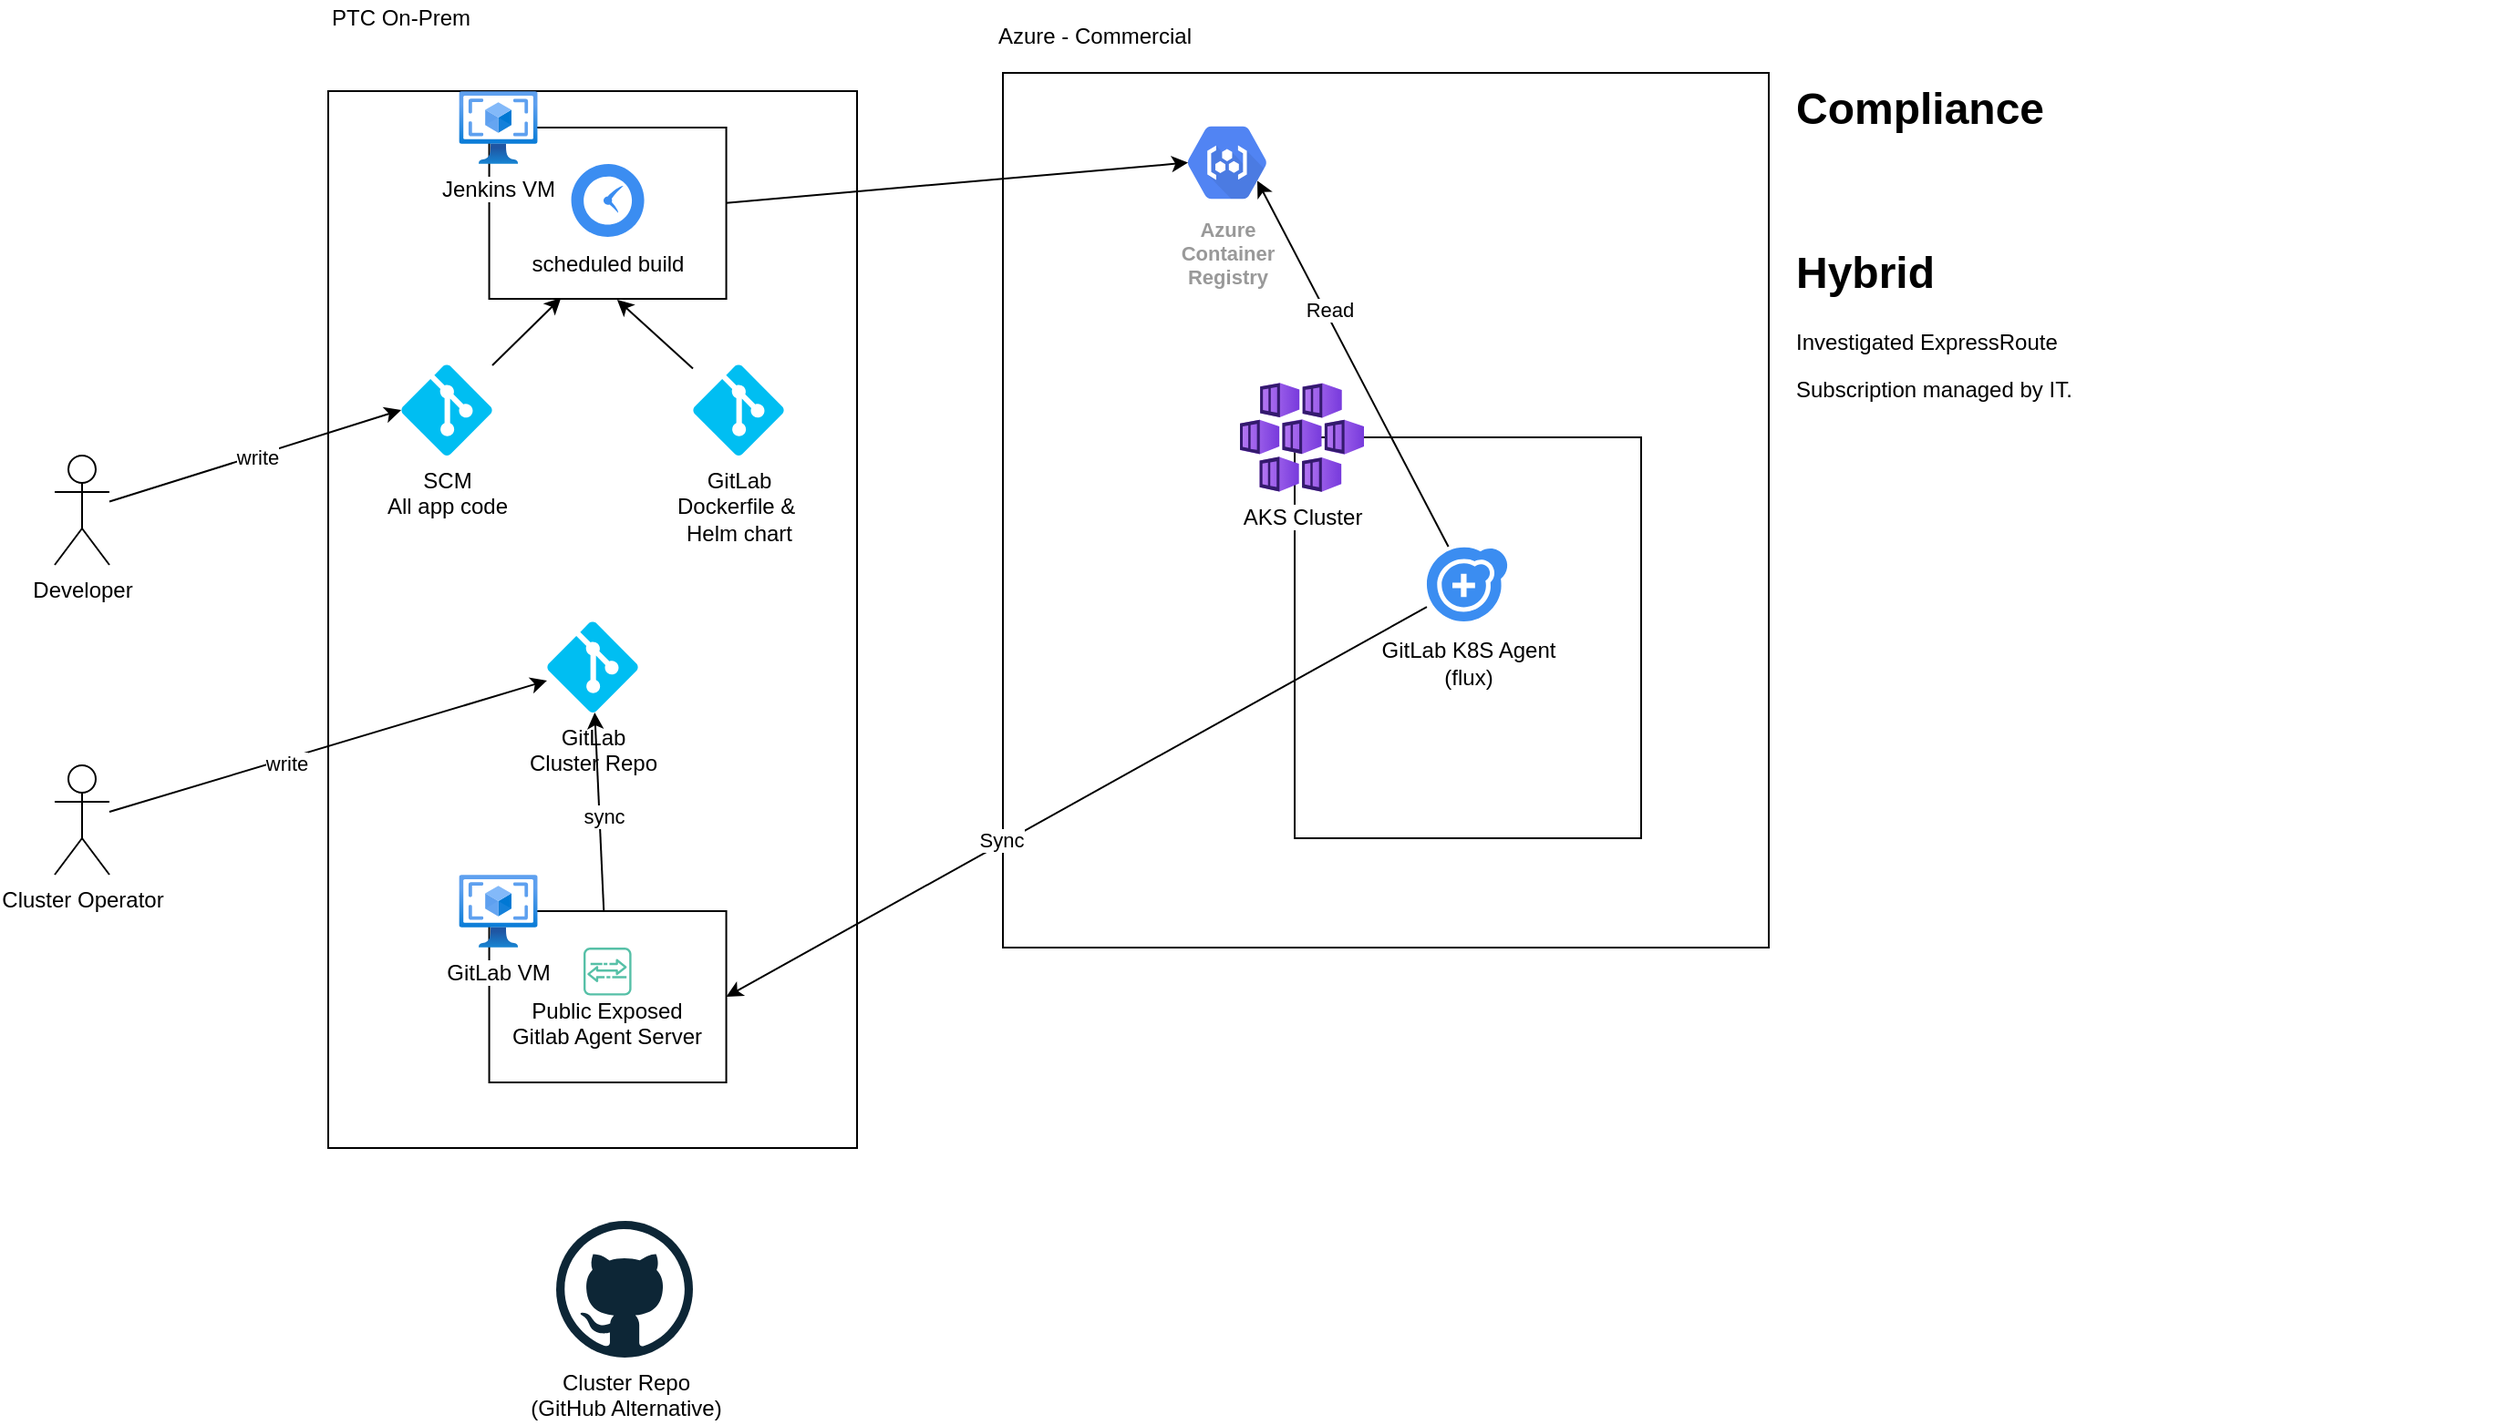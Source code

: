 <mxfile>
    <diagram id="NU2T0rzDUGyVkfuzdm1V" name="Page-1">
        <mxGraphModel dx="1964" dy="951" grid="1" gridSize="10" guides="1" tooltips="1" connect="1" arrows="1" fold="1" page="1" pageScale="1" pageWidth="850" pageHeight="1100" math="0" shadow="0">
            <root>
                <mxCell id="0"/>
                <mxCell id="1" parent="0"/>
                <mxCell id="3" value="" style="rounded=0;whiteSpace=wrap;html=1;" parent="1" vertex="1">
                    <mxGeometry x="100" y="120" width="290" height="580" as="geometry"/>
                </mxCell>
                <mxCell id="2" value="" style="rounded=0;whiteSpace=wrap;html=1;" parent="1" vertex="1">
                    <mxGeometry x="470" y="110" width="420" height="480" as="geometry"/>
                </mxCell>
                <mxCell id="4" value="PTC On-Prem" style="text;html=1;strokeColor=none;fillColor=none;align=center;verticalAlign=middle;whiteSpace=wrap;rounded=0;" parent="1" vertex="1">
                    <mxGeometry x="100" y="70" width="80" height="20" as="geometry"/>
                </mxCell>
                <mxCell id="7" value="Azure - Commercial" style="text;html=1;align=center;verticalAlign=middle;resizable=0;points=[];autosize=1;strokeColor=none;" parent="1" vertex="1">
                    <mxGeometry x="460" y="80" width="120" height="20" as="geometry"/>
                </mxCell>
                <mxCell id="22" style="edgeStyle=none;html=1;entryX=0.547;entryY=1.15;entryDx=0;entryDy=0;entryPerimeter=0;" parent="1" source="8" target="18" edge="1">
                    <mxGeometry relative="1" as="geometry"/>
                </mxCell>
                <mxCell id="8" value="GitLab&lt;br&gt;Dockerfile &amp;amp;&amp;nbsp;&lt;br&gt;Helm chart" style="verticalLabelPosition=bottom;html=1;verticalAlign=top;align=center;strokeColor=none;fillColor=#00BEF2;shape=mxgraph.azure.git_repository;" parent="1" vertex="1">
                    <mxGeometry x="300" y="270" width="50" height="50" as="geometry"/>
                </mxCell>
                <mxCell id="10" value="Azure&lt;br&gt;Container&lt;br&gt;Registry" style="html=1;fillColor=#5184F3;strokeColor=none;verticalAlign=top;labelPosition=center;verticalLabelPosition=bottom;align=center;spacingTop=-6;fontSize=11;fontStyle=1;fontColor=#999999;shape=mxgraph.gcp2.hexIcon;prIcon=container_registry" parent="1" vertex="1">
                    <mxGeometry x="560" y="130" width="66" height="58.5" as="geometry"/>
                </mxCell>
                <mxCell id="21" style="edgeStyle=none;html=1;entryX=0.267;entryY=1.117;entryDx=0;entryDy=0;entryPerimeter=0;" parent="1" source="12" target="18" edge="1">
                    <mxGeometry relative="1" as="geometry"/>
                </mxCell>
                <mxCell id="12" value="SCM&lt;br&gt;All app code" style="verticalLabelPosition=bottom;html=1;verticalAlign=top;align=center;strokeColor=none;fillColor=#00BEF2;shape=mxgraph.azure.git_repository;" parent="1" vertex="1">
                    <mxGeometry x="140" y="270" width="50" height="50" as="geometry"/>
                </mxCell>
                <mxCell id="20" value="" style="group" parent="1" vertex="1" connectable="0">
                    <mxGeometry x="171.71" y="120" width="146.57" height="114" as="geometry"/>
                </mxCell>
                <mxCell id="16" value="" style="rounded=0;whiteSpace=wrap;html=1;" parent="20" vertex="1">
                    <mxGeometry x="16.57" y="20" width="130" height="94" as="geometry"/>
                </mxCell>
                <mxCell id="15" value="Jenkins VM" style="aspect=fixed;html=1;points=[];align=center;image;fontSize=12;image=img/lib/azure2/compute/VM_Images_Classic.svg;" parent="20" vertex="1">
                    <mxGeometry width="43.13" height="40" as="geometry"/>
                </mxCell>
                <mxCell id="19" value="" style="group" parent="20" vertex="1" connectable="0">
                    <mxGeometry x="31.57" y="40" width="105" height="70" as="geometry"/>
                </mxCell>
                <mxCell id="17" value="" style="html=1;aspect=fixed;strokeColor=none;shadow=0;align=center;verticalAlign=top;fillColor=#3B8DF1;shape=mxgraph.gcp2.clock" parent="19" vertex="1">
                    <mxGeometry x="30" width="40" height="40" as="geometry"/>
                </mxCell>
                <mxCell id="18" value="scheduled build" style="text;html=1;align=center;verticalAlign=middle;resizable=0;points=[];autosize=1;strokeColor=none;" parent="19" vertex="1">
                    <mxGeometry x="-5" y="40" width="110" height="30" as="geometry"/>
                </mxCell>
                <mxCell id="23" style="edgeStyle=none;html=1;entryX=0.175;entryY=0.5;entryDx=0;entryDy=0;entryPerimeter=0;" parent="1" source="16" target="10" edge="1">
                    <mxGeometry relative="1" as="geometry"/>
                </mxCell>
                <mxCell id="24" value="GitLab&lt;br&gt;Cluster Repo" style="verticalLabelPosition=bottom;html=1;verticalAlign=top;align=center;strokeColor=none;fillColor=#00BEF2;shape=mxgraph.azure.git_repository;" parent="1" vertex="1">
                    <mxGeometry x="220" y="411" width="50" height="50" as="geometry"/>
                </mxCell>
                <mxCell id="27" value="&lt;br&gt;&lt;br&gt;" style="rounded=0;whiteSpace=wrap;html=1;" parent="1" vertex="1">
                    <mxGeometry x="630" y="310" width="190" height="220" as="geometry"/>
                </mxCell>
                <mxCell id="11" value="AKS Cluster" style="aspect=fixed;html=1;points=[];align=center;image;fontSize=12;image=img/lib/azure2/compute/Kubernetes_Services.svg;" parent="1" vertex="1">
                    <mxGeometry x="600" y="280" width="68" height="60" as="geometry"/>
                </mxCell>
                <mxCell id="29" style="edgeStyle=none;html=1;entryX=0.75;entryY=0.67;entryDx=0;entryDy=0;entryPerimeter=0;" parent="1" source="28" target="10" edge="1">
                    <mxGeometry relative="1" as="geometry"/>
                </mxCell>
                <mxCell id="30" value="Read" style="edgeLabel;html=1;align=center;verticalAlign=middle;resizable=0;points=[];" parent="29" vertex="1" connectable="0">
                    <mxGeometry x="0.286" y="-2" relative="1" as="geometry">
                        <mxPoint as="offset"/>
                    </mxGeometry>
                </mxCell>
                <mxCell id="31" value="Sync" style="edgeStyle=none;html=1;entryX=1;entryY=0.5;entryDx=0;entryDy=0;" parent="1" source="28" target="45" edge="1">
                    <mxGeometry x="0.213" y="-2" relative="1" as="geometry">
                        <mxPoint as="offset"/>
                    </mxGeometry>
                </mxCell>
                <mxCell id="28" value="&lt;br&gt;&lt;br&gt;&lt;br&gt;GitLab K8S Agent&lt;br&gt;(flux)" style="html=1;aspect=fixed;strokeColor=none;shadow=0;align=center;verticalAlign=top;fillColor=#3B8DF1;shape=mxgraph.gcp2.replication_controller" parent="1" vertex="1">
                    <mxGeometry x="702.47" y="370" width="45.05" height="41" as="geometry"/>
                </mxCell>
                <mxCell id="34" style="edgeStyle=none;html=1;entryX=0;entryY=0.5;entryDx=0;entryDy=0;entryPerimeter=0;" parent="1" source="32" target="12" edge="1">
                    <mxGeometry relative="1" as="geometry"/>
                </mxCell>
                <mxCell id="40" value="write" style="edgeLabel;html=1;align=center;verticalAlign=middle;resizable=0;points=[];" parent="34" vertex="1" connectable="0">
                    <mxGeometry x="0.004" y="-1" relative="1" as="geometry">
                        <mxPoint as="offset"/>
                    </mxGeometry>
                </mxCell>
                <mxCell id="32" value="Developer" style="shape=umlActor;verticalLabelPosition=bottom;verticalAlign=top;html=1;outlineConnect=0;" parent="1" vertex="1">
                    <mxGeometry x="-50" y="320" width="30" height="60" as="geometry"/>
                </mxCell>
                <mxCell id="37" style="edgeStyle=none;html=1;" parent="1" source="35" target="24" edge="1">
                    <mxGeometry relative="1" as="geometry"/>
                </mxCell>
                <mxCell id="38" value="write" style="edgeLabel;html=1;align=center;verticalAlign=middle;resizable=0;points=[];" parent="37" vertex="1" connectable="0">
                    <mxGeometry x="-0.199" y="-2" relative="1" as="geometry">
                        <mxPoint as="offset"/>
                    </mxGeometry>
                </mxCell>
                <mxCell id="35" value="Cluster Operator" style="shape=umlActor;verticalLabelPosition=bottom;verticalAlign=top;html=1;outlineConnect=0;" parent="1" vertex="1">
                    <mxGeometry x="-50" y="490" width="30" height="60" as="geometry"/>
                </mxCell>
                <mxCell id="42" value="&lt;h1&gt;Compliance&lt;/h1&gt;&lt;p&gt;&lt;br&gt;&lt;/p&gt;" style="text;html=1;strokeColor=none;fillColor=none;spacing=5;spacingTop=-20;whiteSpace=wrap;overflow=hidden;rounded=0;" parent="1" vertex="1">
                    <mxGeometry x="900" y="110" width="390" height="120" as="geometry"/>
                </mxCell>
                <mxCell id="43" value="&lt;h1&gt;Hybrid&lt;/h1&gt;&lt;p&gt;Investigated ExpressRoute&lt;/p&gt;&lt;p&gt;Subscription managed by IT.&lt;br&gt;&lt;/p&gt;" style="text;html=1;strokeColor=none;fillColor=none;spacing=5;spacingTop=-20;whiteSpace=wrap;overflow=hidden;rounded=0;" parent="1" vertex="1">
                    <mxGeometry x="900" y="200" width="190" height="120" as="geometry"/>
                </mxCell>
                <mxCell id="44" value="" style="group" parent="1" vertex="1" connectable="0">
                    <mxGeometry x="171.71" y="550" width="146.57" height="114" as="geometry"/>
                </mxCell>
                <mxCell id="45" value="&lt;br&gt;&lt;br&gt;Public Exposed&lt;br&gt;Gitlab Agent Server" style="rounded=0;whiteSpace=wrap;html=1;" parent="44" vertex="1">
                    <mxGeometry x="16.57" y="20" width="130" height="94" as="geometry"/>
                </mxCell>
                <mxCell id="46" value="GitLab VM" style="aspect=fixed;html=1;points=[];align=center;image;fontSize=12;image=img/lib/azure2/compute/VM_Images_Classic.svg;" parent="44" vertex="1">
                    <mxGeometry width="43.13" height="40" as="geometry"/>
                </mxCell>
                <mxCell id="51" value="" style="outlineConnect=0;fontColor=#232F3E;gradientColor=none;fillColor=#56C0A7;strokeColor=none;dashed=0;verticalLabelPosition=bottom;verticalAlign=top;align=center;html=1;fontSize=12;fontStyle=0;aspect=fixed;shape=mxgraph.aws4.agent2;" parent="44" vertex="1">
                    <mxGeometry x="68.29" y="40.0" width="26.29" height="26.29" as="geometry"/>
                </mxCell>
                <mxCell id="53" style="edgeStyle=none;html=1;" parent="1" source="45" target="24" edge="1">
                    <mxGeometry relative="1" as="geometry"/>
                </mxCell>
                <mxCell id="54" value="sync" style="edgeLabel;html=1;align=center;verticalAlign=middle;resizable=0;points=[];" parent="53" vertex="1" connectable="0">
                    <mxGeometry x="-0.043" y="-2" relative="1" as="geometry">
                        <mxPoint as="offset"/>
                    </mxGeometry>
                </mxCell>
                <mxCell id="55" value="Cluster Repo&lt;br&gt;(GitHub Alternative)" style="dashed=0;outlineConnect=0;html=1;align=center;labelPosition=center;verticalLabelPosition=bottom;verticalAlign=top;shape=mxgraph.weblogos.github" parent="1" vertex="1">
                    <mxGeometry x="225" y="740" width="75" height="75" as="geometry"/>
                </mxCell>
            </root>
        </mxGraphModel>
    </diagram>
</mxfile>
